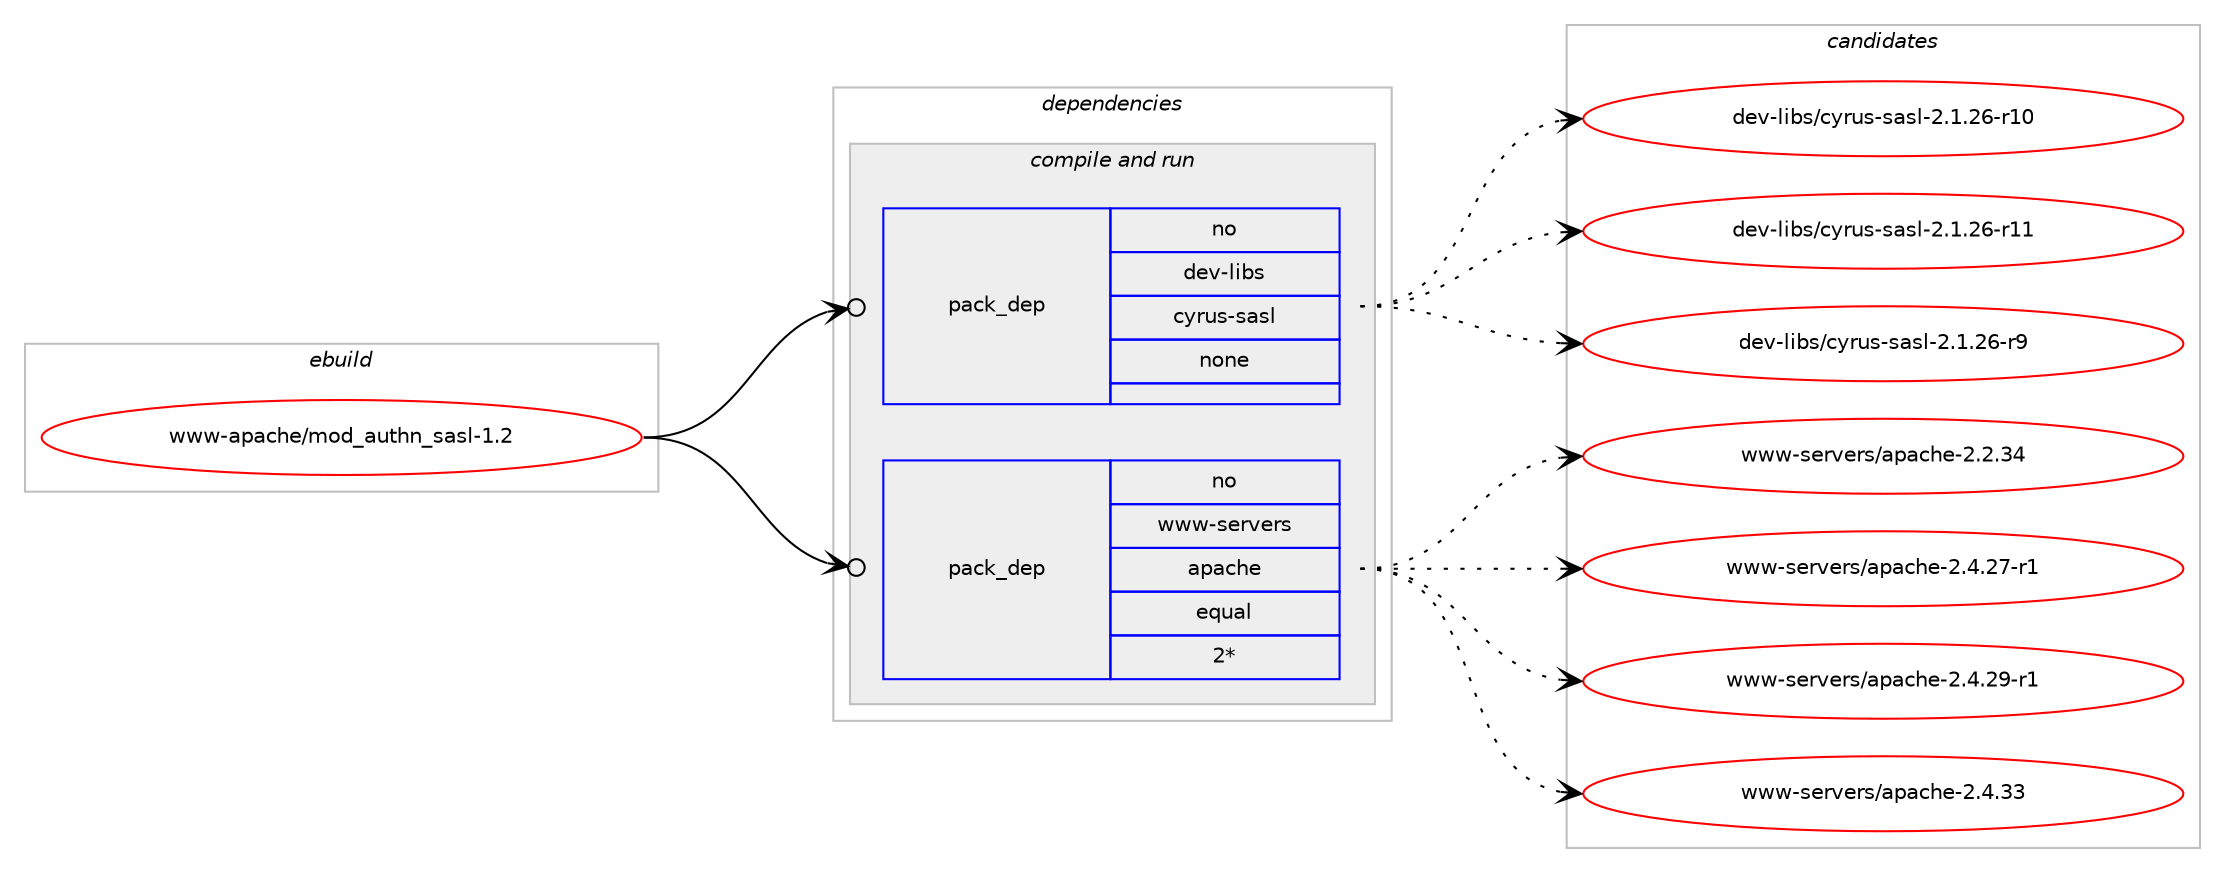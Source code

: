 digraph prolog {

# *************
# Graph options
# *************

newrank=true;
concentrate=true;
compound=true;
graph [rankdir=LR,fontname=Helvetica,fontsize=10,ranksep=1.5];#, ranksep=2.5, nodesep=0.2];
edge  [arrowhead=vee];
node  [fontname=Helvetica,fontsize=10];

# **********
# The ebuild
# **********

subgraph cluster_leftcol {
color=gray;
rank=same;
label=<<i>ebuild</i>>;
id [label="www-apache/mod_authn_sasl-1.2", color=red, width=4, href="../www-apache/mod_authn_sasl-1.2.svg"];
}

# ****************
# The dependencies
# ****************

subgraph cluster_midcol {
color=gray;
label=<<i>dependencies</i>>;
subgraph cluster_compile {
fillcolor="#eeeeee";
style=filled;
label=<<i>compile</i>>;
}
subgraph cluster_compileandrun {
fillcolor="#eeeeee";
style=filled;
label=<<i>compile and run</i>>;
subgraph pack7858 {
dependency8767 [label=<<TABLE BORDER="0" CELLBORDER="1" CELLSPACING="0" CELLPADDING="4" WIDTH="220"><TR><TD ROWSPAN="6" CELLPADDING="30">pack_dep</TD></TR><TR><TD WIDTH="110">no</TD></TR><TR><TD>dev-libs</TD></TR><TR><TD>cyrus-sasl</TD></TR><TR><TD>none</TD></TR><TR><TD></TD></TR></TABLE>>, shape=none, color=blue];
}
id:e -> dependency8767:w [weight=20,style="solid",arrowhead="odotvee"];
subgraph pack7859 {
dependency8768 [label=<<TABLE BORDER="0" CELLBORDER="1" CELLSPACING="0" CELLPADDING="4" WIDTH="220"><TR><TD ROWSPAN="6" CELLPADDING="30">pack_dep</TD></TR><TR><TD WIDTH="110">no</TD></TR><TR><TD>www-servers</TD></TR><TR><TD>apache</TD></TR><TR><TD>equal</TD></TR><TR><TD>2*</TD></TR></TABLE>>, shape=none, color=blue];
}
id:e -> dependency8768:w [weight=20,style="solid",arrowhead="odotvee"];
}
subgraph cluster_run {
fillcolor="#eeeeee";
style=filled;
label=<<i>run</i>>;
}
}

# **************
# The candidates
# **************

subgraph cluster_choices {
rank=same;
color=gray;
label=<<i>candidates</i>>;

subgraph choice7858 {
color=black;
nodesep=1;
choice10010111845108105981154799121114117115451159711510845504649465054451144948 [label="dev-libs/cyrus-sasl-2.1.26-r10", color=red, width=4,href="../dev-libs/cyrus-sasl-2.1.26-r10.svg"];
choice10010111845108105981154799121114117115451159711510845504649465054451144949 [label="dev-libs/cyrus-sasl-2.1.26-r11", color=red, width=4,href="../dev-libs/cyrus-sasl-2.1.26-r11.svg"];
choice100101118451081059811547991211141171154511597115108455046494650544511457 [label="dev-libs/cyrus-sasl-2.1.26-r9", color=red, width=4,href="../dev-libs/cyrus-sasl-2.1.26-r9.svg"];
dependency8767:e -> choice10010111845108105981154799121114117115451159711510845504649465054451144948:w [style=dotted,weight="100"];
dependency8767:e -> choice10010111845108105981154799121114117115451159711510845504649465054451144949:w [style=dotted,weight="100"];
dependency8767:e -> choice100101118451081059811547991211141171154511597115108455046494650544511457:w [style=dotted,weight="100"];
}
subgraph choice7859 {
color=black;
nodesep=1;
choice119119119451151011141181011141154797112979910410145504650465152 [label="www-servers/apache-2.2.34", color=red, width=4,href="../www-servers/apache-2.2.34.svg"];
choice1191191194511510111411810111411547971129799104101455046524650554511449 [label="www-servers/apache-2.4.27-r1", color=red, width=4,href="../www-servers/apache-2.4.27-r1.svg"];
choice1191191194511510111411810111411547971129799104101455046524650574511449 [label="www-servers/apache-2.4.29-r1", color=red, width=4,href="../www-servers/apache-2.4.29-r1.svg"];
choice119119119451151011141181011141154797112979910410145504652465151 [label="www-servers/apache-2.4.33", color=red, width=4,href="../www-servers/apache-2.4.33.svg"];
dependency8768:e -> choice119119119451151011141181011141154797112979910410145504650465152:w [style=dotted,weight="100"];
dependency8768:e -> choice1191191194511510111411810111411547971129799104101455046524650554511449:w [style=dotted,weight="100"];
dependency8768:e -> choice1191191194511510111411810111411547971129799104101455046524650574511449:w [style=dotted,weight="100"];
dependency8768:e -> choice119119119451151011141181011141154797112979910410145504652465151:w [style=dotted,weight="100"];
}
}

}
